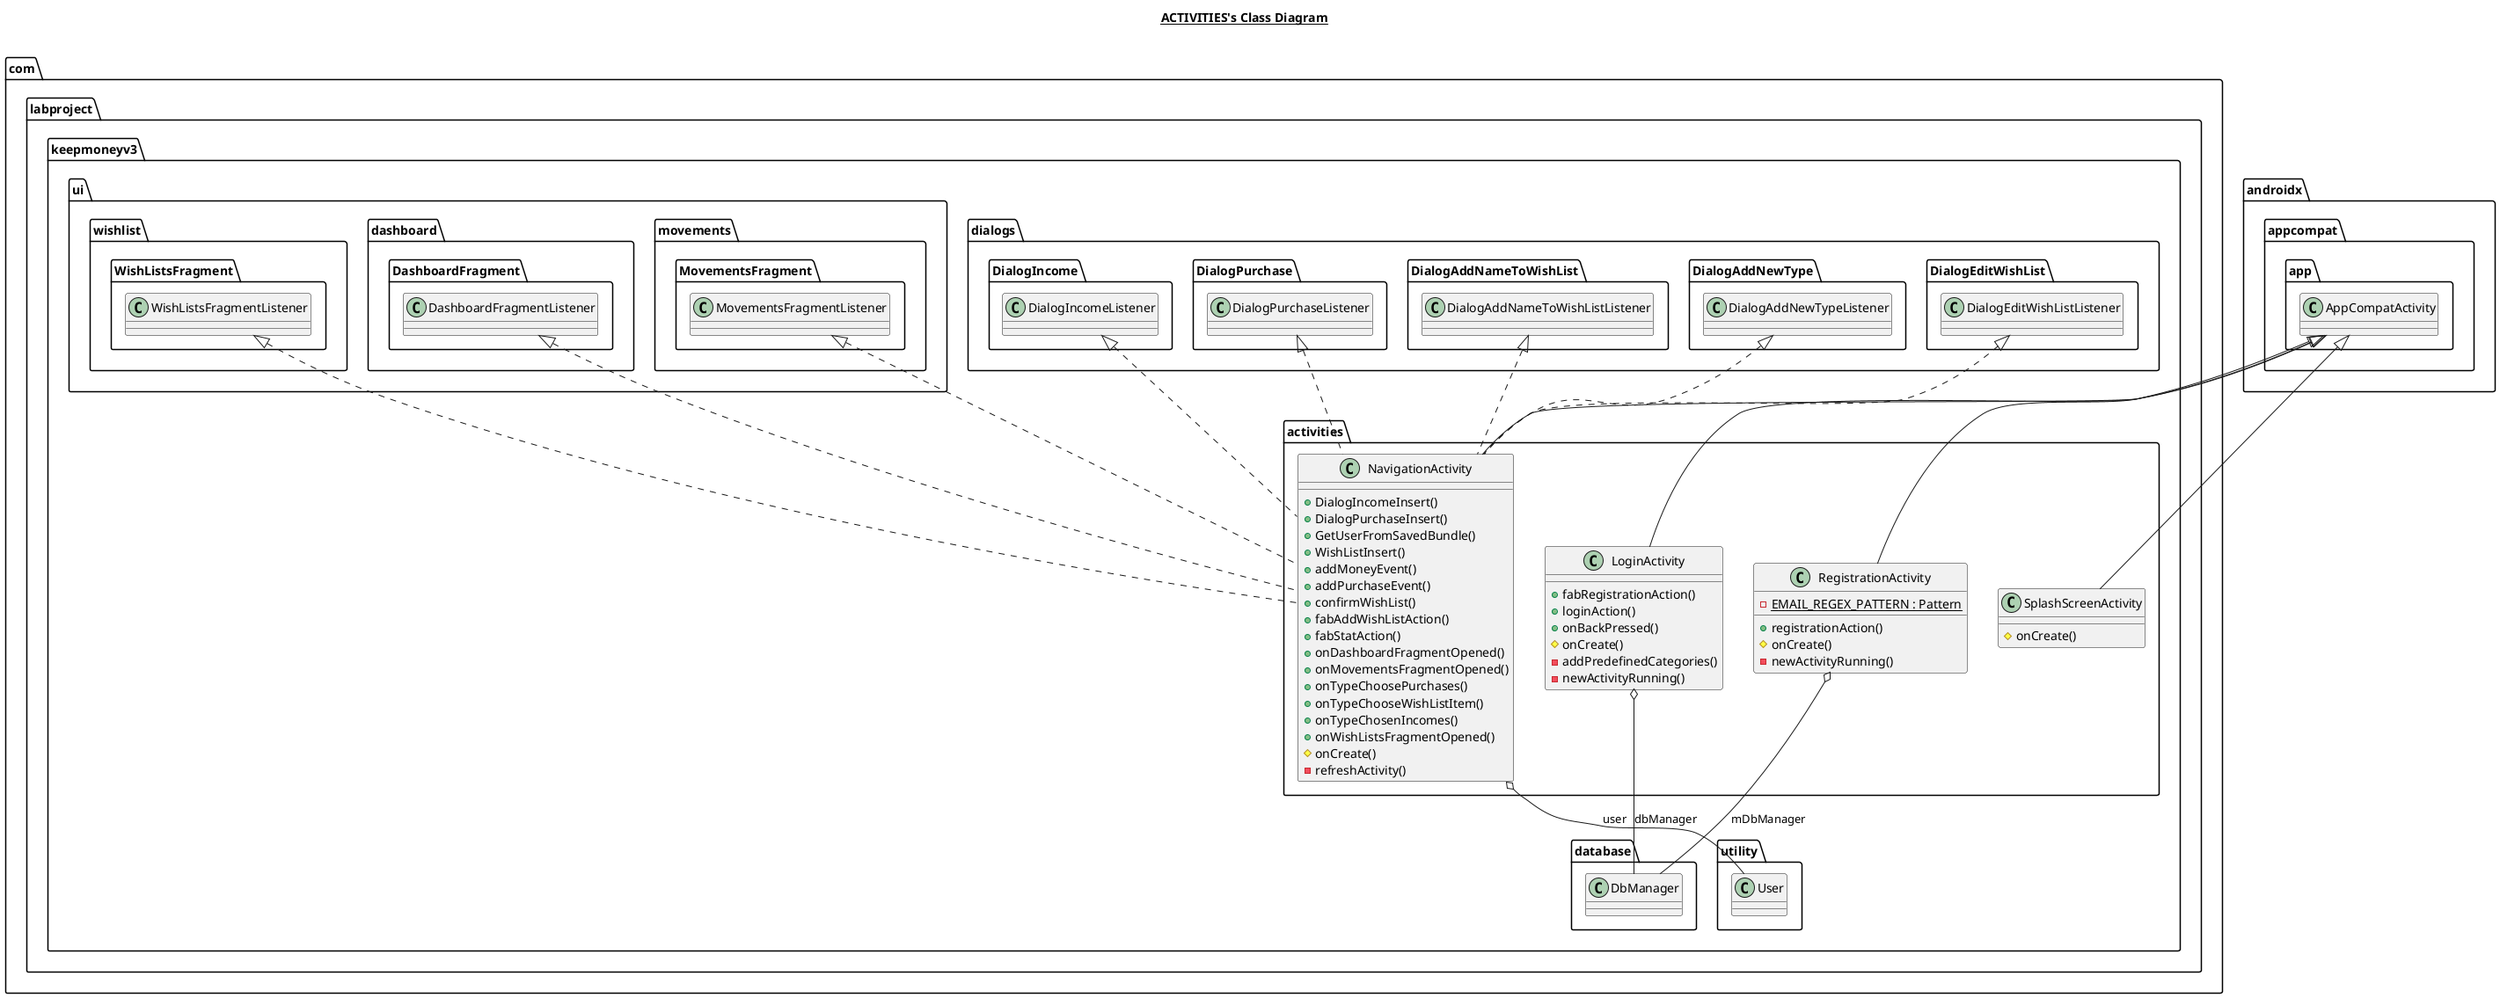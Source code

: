 @startuml

title __ACTIVITIES's Class Diagram__\n

  namespace com.labproject.keepmoneyv3 {
    namespace activities {
      class com.labproject.keepmoneyv3.activities.LoginActivity {
          + fabRegistrationAction()
          + loginAction()
          + onBackPressed()
          # onCreate()
          - addPredefinedCategories()
          - newActivityRunning()
      }
    }
  }
  

  namespace com.labproject.keepmoneyv3 {
    namespace activities {
      class com.labproject.keepmoneyv3.activities.NavigationActivity {
          + DialogIncomeInsert()
          + DialogPurchaseInsert()
          + GetUserFromSavedBundle()
          + WishListInsert()
          + addMoneyEvent()
          + addPurchaseEvent()
          + confirmWishList()
          + fabAddWishListAction()
          + fabStatAction()
          + onDashboardFragmentOpened()
          + onMovementsFragmentOpened()
          + onTypeChoosePurchases()
          + onTypeChooseWishListItem()
          + onTypeChosenIncomes()
          + onWishListsFragmentOpened()
          # onCreate()
          - refreshActivity()
      }
    }
  }
  

  namespace com.labproject.keepmoneyv3 {
    namespace activities {
      class com.labproject.keepmoneyv3.activities.RegistrationActivity {
          {static} - EMAIL_REGEX_PATTERN : Pattern
          + registrationAction()
          # onCreate()
          - newActivityRunning()
      }
    }
  }
  

  namespace com.labproject.keepmoneyv3 {
    namespace activities {
      class com.labproject.keepmoneyv3.activities.SplashScreenActivity {
          # onCreate()
      }
    }
  }


  com.labproject.keepmoneyv3.activities.LoginActivity -up-|> androidx.appcompat.app.AppCompatActivity
  com.labproject.keepmoneyv3.activities.LoginActivity o-- com.labproject.keepmoneyv3.database.DbManager : dbManager
  com.labproject.keepmoneyv3.activities.NavigationActivity .up.|> com.labproject.keepmoneyv3.dialogs.DialogAddNameToWishList.DialogAddNameToWishListListener
  com.labproject.keepmoneyv3.activities.NavigationActivity .up.|> com.labproject.keepmoneyv3.dialogs.DialogAddNewType.DialogAddNewTypeListener
  com.labproject.keepmoneyv3.activities.NavigationActivity .up.|> com.labproject.keepmoneyv3.dialogs.DialogEditWishList.DialogEditWishListListener
  com.labproject.keepmoneyv3.activities.NavigationActivity .up.|> com.labproject.keepmoneyv3.dialogs.DialogIncome.DialogIncomeListener
  com.labproject.keepmoneyv3.activities.NavigationActivity .up.|> com.labproject.keepmoneyv3.dialogs.DialogPurchase.DialogPurchaseListener
  com.labproject.keepmoneyv3.activities.NavigationActivity .up.|> com.labproject.keepmoneyv3.ui.dashboard.DashboardFragment.DashboardFragmentListener
  com.labproject.keepmoneyv3.activities.NavigationActivity .up.|> com.labproject.keepmoneyv3.ui.movements.MovementsFragment.MovementsFragmentListener
  com.labproject.keepmoneyv3.activities.NavigationActivity .up.|> com.labproject.keepmoneyv3.ui.wishlist.WishListsFragment.WishListsFragmentListener
  com.labproject.keepmoneyv3.activities.NavigationActivity -up-|> androidx.appcompat.app.AppCompatActivity
  com.labproject.keepmoneyv3.activities.NavigationActivity o-- com.labproject.keepmoneyv3.utility.User : user
  com.labproject.keepmoneyv3.activities.RegistrationActivity -up-|> androidx.appcompat.app.AppCompatActivity
  com.labproject.keepmoneyv3.activities.RegistrationActivity o-- com.labproject.keepmoneyv3.database.DbManager : mDbManager
  com.labproject.keepmoneyv3.activities.SplashScreenActivity -up-|> androidx.appcompat.app.AppCompatActivity

@enduml

